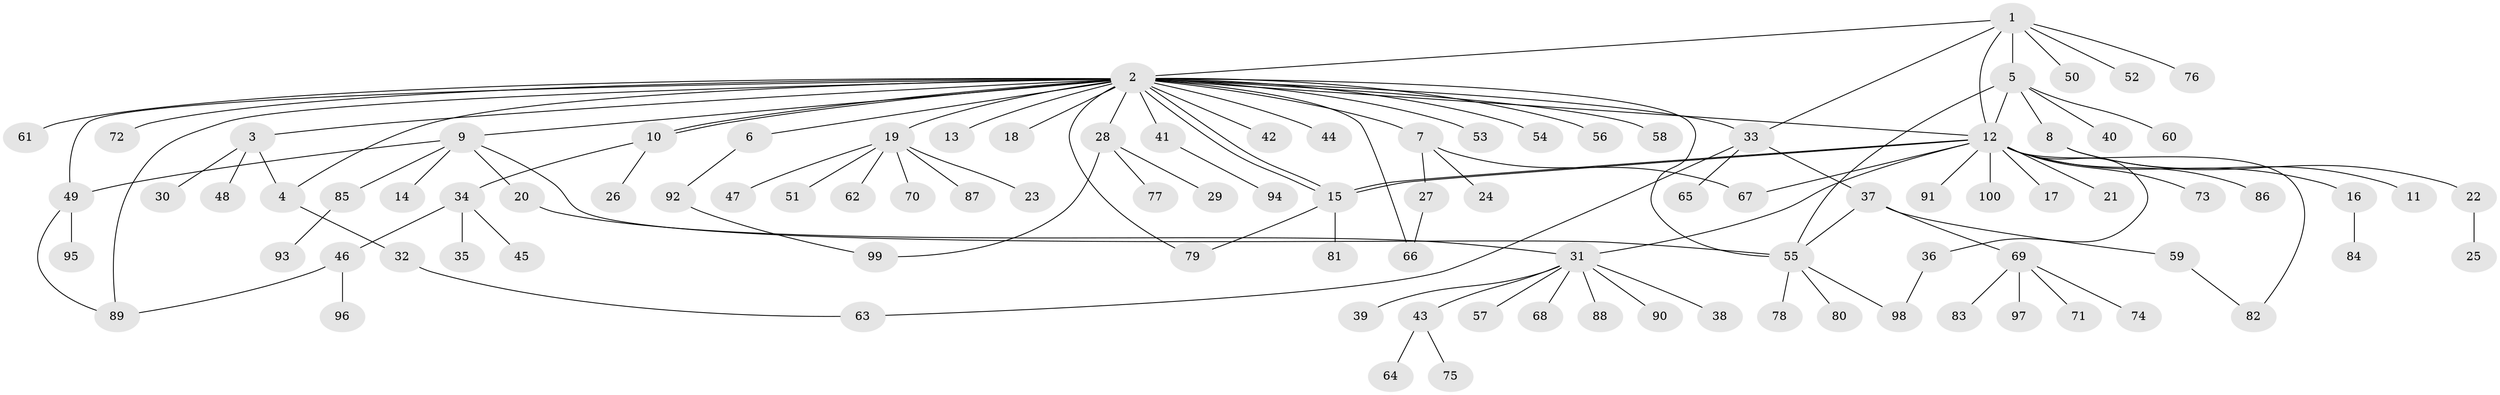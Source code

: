 // Generated by graph-tools (version 1.1) at 2025/49/03/09/25 03:49:56]
// undirected, 100 vertices, 121 edges
graph export_dot {
graph [start="1"]
  node [color=gray90,style=filled];
  1;
  2;
  3;
  4;
  5;
  6;
  7;
  8;
  9;
  10;
  11;
  12;
  13;
  14;
  15;
  16;
  17;
  18;
  19;
  20;
  21;
  22;
  23;
  24;
  25;
  26;
  27;
  28;
  29;
  30;
  31;
  32;
  33;
  34;
  35;
  36;
  37;
  38;
  39;
  40;
  41;
  42;
  43;
  44;
  45;
  46;
  47;
  48;
  49;
  50;
  51;
  52;
  53;
  54;
  55;
  56;
  57;
  58;
  59;
  60;
  61;
  62;
  63;
  64;
  65;
  66;
  67;
  68;
  69;
  70;
  71;
  72;
  73;
  74;
  75;
  76;
  77;
  78;
  79;
  80;
  81;
  82;
  83;
  84;
  85;
  86;
  87;
  88;
  89;
  90;
  91;
  92;
  93;
  94;
  95;
  96;
  97;
  98;
  99;
  100;
  1 -- 2;
  1 -- 5;
  1 -- 12;
  1 -- 33;
  1 -- 50;
  1 -- 52;
  1 -- 76;
  2 -- 3;
  2 -- 4;
  2 -- 6;
  2 -- 7;
  2 -- 9;
  2 -- 10;
  2 -- 10;
  2 -- 12;
  2 -- 13;
  2 -- 15;
  2 -- 15;
  2 -- 18;
  2 -- 19;
  2 -- 28;
  2 -- 33;
  2 -- 41;
  2 -- 42;
  2 -- 44;
  2 -- 49;
  2 -- 53;
  2 -- 54;
  2 -- 55;
  2 -- 56;
  2 -- 58;
  2 -- 61;
  2 -- 66;
  2 -- 72;
  2 -- 79;
  2 -- 89;
  3 -- 4;
  3 -- 30;
  3 -- 48;
  4 -- 32;
  5 -- 8;
  5 -- 12;
  5 -- 40;
  5 -- 55;
  5 -- 60;
  6 -- 92;
  7 -- 24;
  7 -- 27;
  7 -- 67;
  8 -- 11;
  8 -- 22;
  9 -- 14;
  9 -- 20;
  9 -- 49;
  9 -- 55;
  9 -- 85;
  10 -- 26;
  10 -- 34;
  12 -- 15;
  12 -- 15;
  12 -- 16;
  12 -- 17;
  12 -- 21;
  12 -- 31;
  12 -- 36;
  12 -- 67;
  12 -- 73;
  12 -- 82;
  12 -- 86;
  12 -- 91;
  12 -- 100;
  15 -- 79;
  15 -- 81;
  16 -- 84;
  19 -- 23;
  19 -- 47;
  19 -- 51;
  19 -- 62;
  19 -- 70;
  19 -- 87;
  20 -- 31;
  22 -- 25;
  27 -- 66;
  28 -- 29;
  28 -- 77;
  28 -- 99;
  31 -- 38;
  31 -- 39;
  31 -- 43;
  31 -- 57;
  31 -- 68;
  31 -- 88;
  31 -- 90;
  32 -- 63;
  33 -- 37;
  33 -- 63;
  33 -- 65;
  34 -- 35;
  34 -- 45;
  34 -- 46;
  36 -- 98;
  37 -- 55;
  37 -- 59;
  37 -- 69;
  41 -- 94;
  43 -- 64;
  43 -- 75;
  46 -- 89;
  46 -- 96;
  49 -- 89;
  49 -- 95;
  55 -- 78;
  55 -- 80;
  55 -- 98;
  59 -- 82;
  69 -- 71;
  69 -- 74;
  69 -- 83;
  69 -- 97;
  85 -- 93;
  92 -- 99;
}
